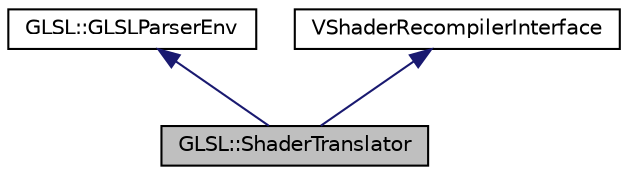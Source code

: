 digraph "GLSL::ShaderTranslator"
{
  edge [fontname="Helvetica",fontsize="10",labelfontname="Helvetica",labelfontsize="10"];
  node [fontname="Helvetica",fontsize="10",shape=record];
  Node1 [label="GLSL::ShaderTranslator",height=0.2,width=0.4,color="black", fillcolor="grey75", style="filled", fontcolor="black"];
  Node2 -> Node1 [dir="back",color="midnightblue",fontsize="10",style="solid",fontname="Helvetica"];
  Node2 [label="GLSL::GLSLParserEnv",height=0.2,width=0.4,color="black", fillcolor="white", style="filled",URL="$class_g_l_s_l_1_1_g_l_s_l_parser_env.html"];
  Node3 -> Node1 [dir="back",color="midnightblue",fontsize="10",style="solid",fontname="Helvetica"];
  Node3 [label="VShaderRecompilerInterface",height=0.2,width=0.4,color="black", fillcolor="white", style="filled",URL="$class_v_shader_recompiler_interface.html"];
}
